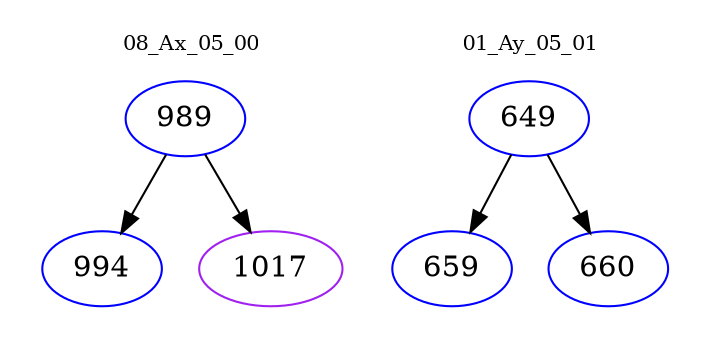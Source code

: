 digraph{
subgraph cluster_0 {
color = white
label = "08_Ax_05_00";
fontsize=10;
T0_989 [label="989", color="blue"]
T0_989 -> T0_994 [color="black"]
T0_994 [label="994", color="blue"]
T0_989 -> T0_1017 [color="black"]
T0_1017 [label="1017", color="purple"]
}
subgraph cluster_1 {
color = white
label = "01_Ay_05_01";
fontsize=10;
T1_649 [label="649", color="blue"]
T1_649 -> T1_659 [color="black"]
T1_659 [label="659", color="blue"]
T1_649 -> T1_660 [color="black"]
T1_660 [label="660", color="blue"]
}
}
